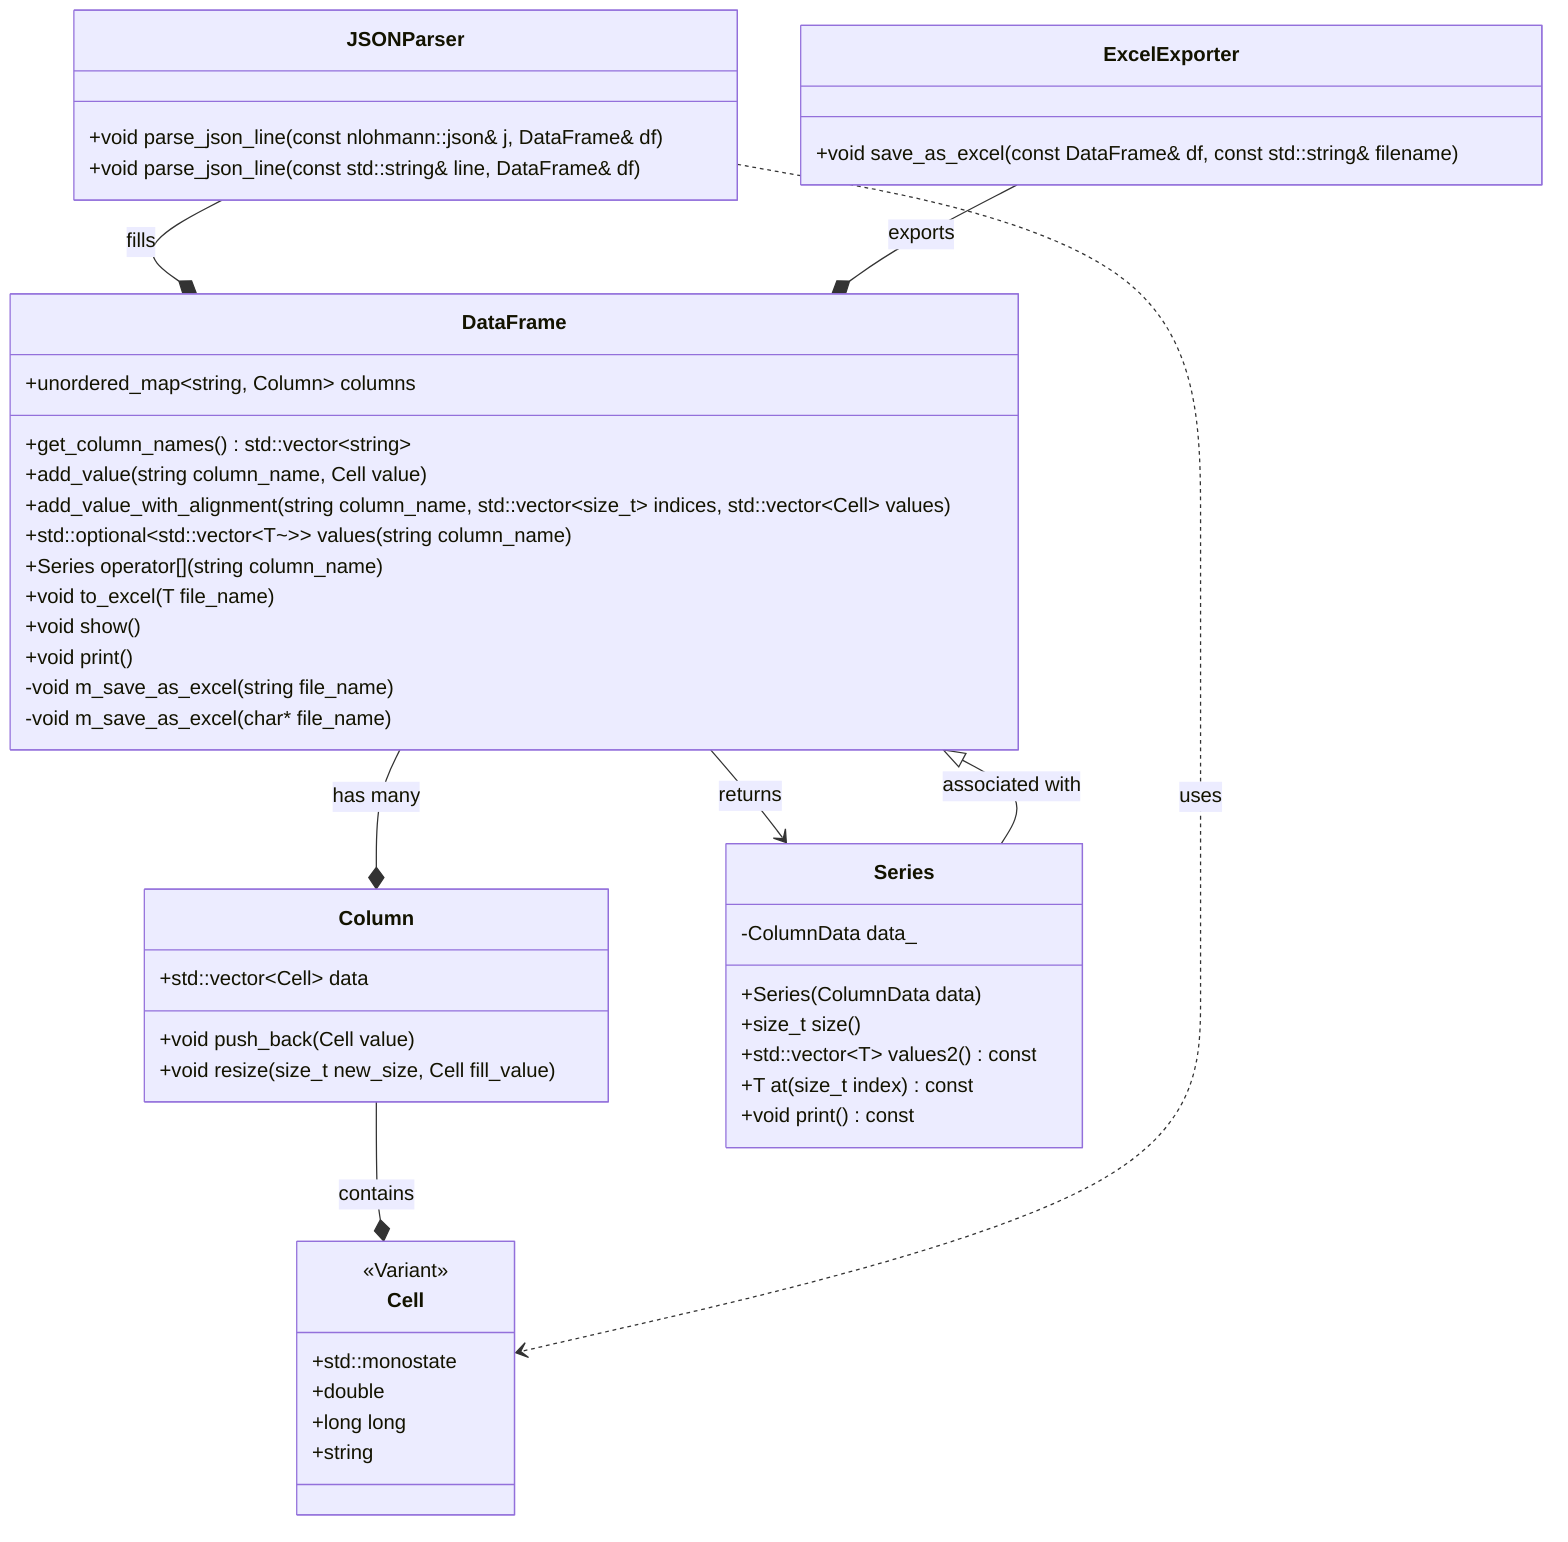 classDiagram
    class DataFrame {
        +unordered_map~string, Column~ columns
        +get_column_names() std::vector~string~
        +add_value(string column_name, Cell value)
        +add_value_with_alignment(string column_name, std::vector~size_t~ indices, std::vector~Cell~ values)
        +std::optional~std::vector~T~~~ values(string column_name)
        +Series operator[](string column_name)
        +void to_excel(T file_name)
        +void show()
        +void print()
        -void m_save_as_excel(string file_name)
        -void m_save_as_excel(char* file_name)
    }

    class Column {
        +std::vector~Cell~ data
        +void push_back(Cell value)
        +void resize(size_t new_size, Cell fill_value)
    }

    class Series {
        -ColumnData data_
        +Series(ColumnData data)
        +size_t size()
        +std::vector~T~ values2() const
        +T at(size_t index) const
        +void print() const
    }

    class Cell {
        <<Variant>>
        +std::monostate
        +double
        +long long
        +string
    }

    class DataFrame
    DataFrame --* Column : has many
    Column --* Cell : contains
    DataFrame --> Series : returns
    Series --|> DataFrame : associated with

    class JSONParser {
        +void parse_json_line(const nlohmann::json& j, DataFrame& df)
        +void parse_json_line(const std::string& line, DataFrame& df)
    }
    JSONParser --* DataFrame : fills
    JSONParser ..> Cell : uses

    class ExcelExporter {
        +void save_as_excel(const DataFrame& df, const std::string& filename)
    }
    ExcelExporter --* DataFrame : exports